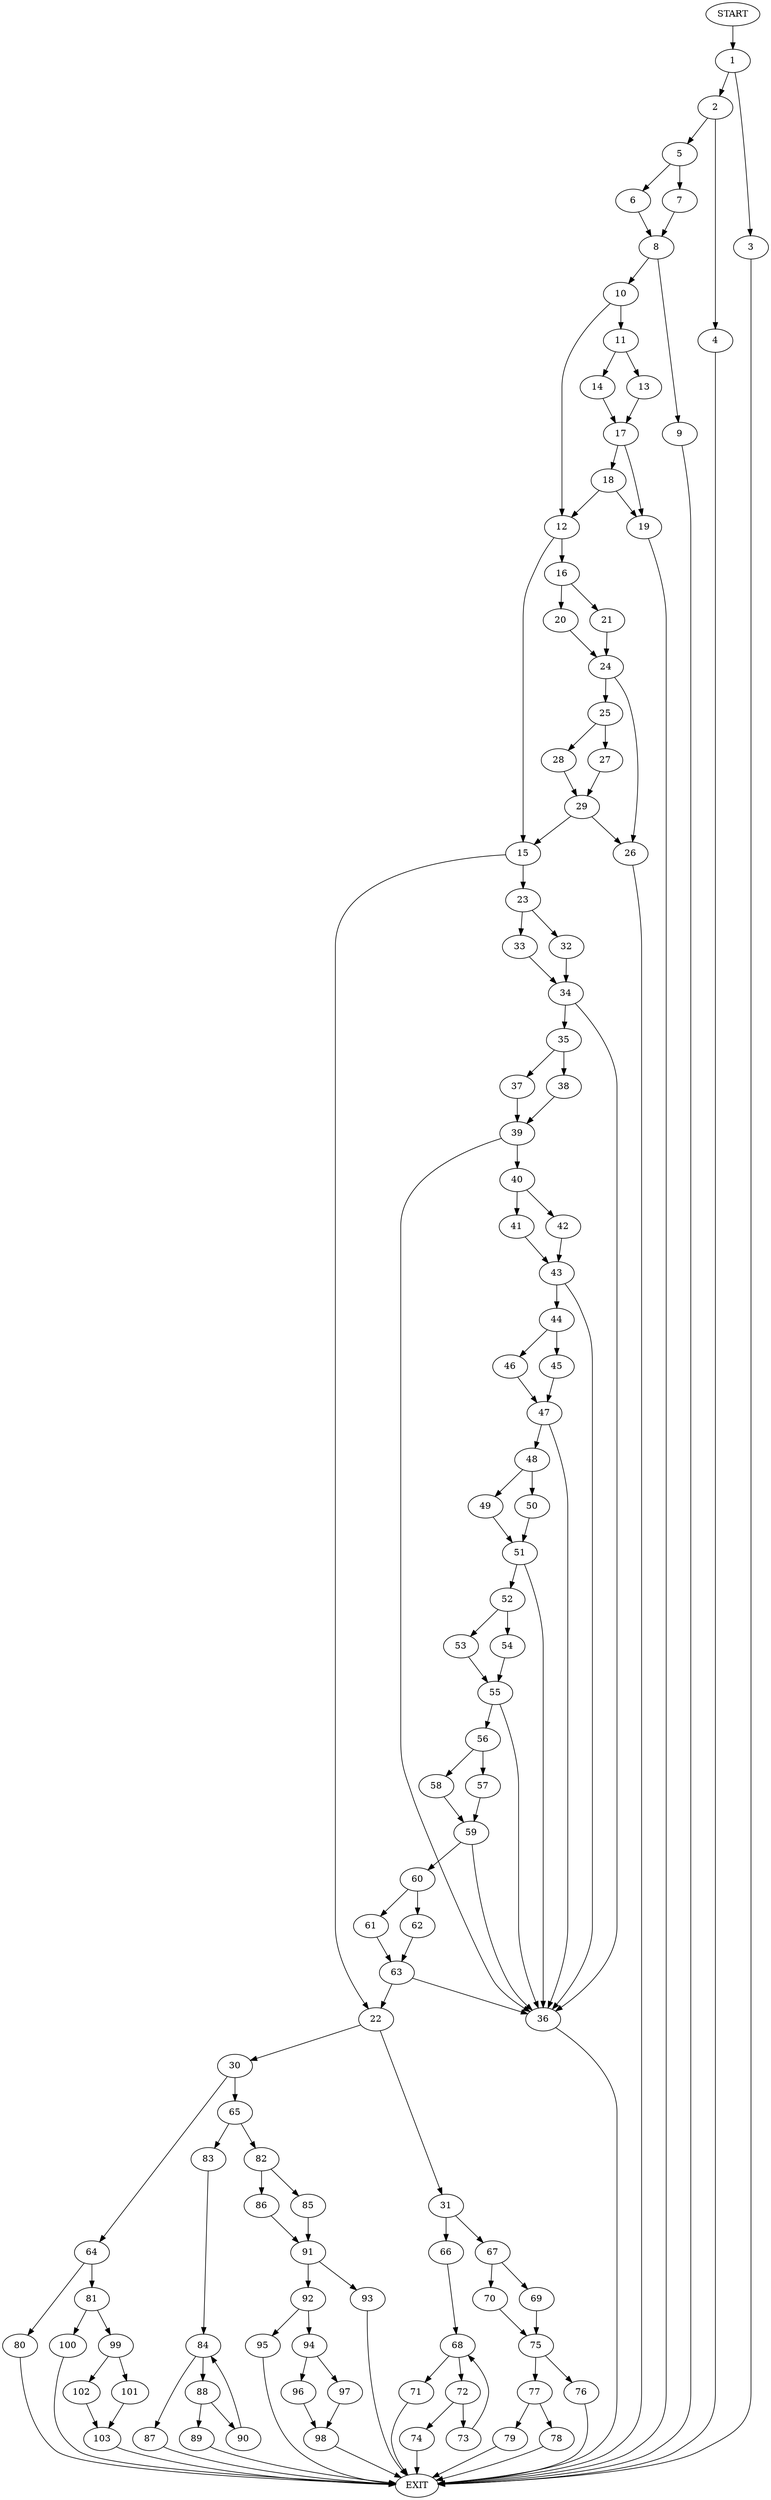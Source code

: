 digraph {
0 [label="START"]
104 [label="EXIT"]
0 -> 1
1 -> 2
1 -> 3
2 -> 4
2 -> 5
3 -> 104
5 -> 6
5 -> 7
4 -> 104
7 -> 8
6 -> 8
8 -> 9
8 -> 10
9 -> 104
10 -> 11
10 -> 12
11 -> 13
11 -> 14
12 -> 15
12 -> 16
13 -> 17
14 -> 17
17 -> 18
17 -> 19
19 -> 104
18 -> 12
18 -> 19
16 -> 20
16 -> 21
15 -> 22
15 -> 23
20 -> 24
21 -> 24
24 -> 25
24 -> 26
26 -> 104
25 -> 27
25 -> 28
27 -> 29
28 -> 29
29 -> 15
29 -> 26
22 -> 30
22 -> 31
23 -> 32
23 -> 33
32 -> 34
33 -> 34
34 -> 35
34 -> 36
35 -> 37
35 -> 38
36 -> 104
38 -> 39
37 -> 39
39 -> 36
39 -> 40
40 -> 41
40 -> 42
42 -> 43
41 -> 43
43 -> 44
43 -> 36
44 -> 45
44 -> 46
45 -> 47
46 -> 47
47 -> 36
47 -> 48
48 -> 49
48 -> 50
49 -> 51
50 -> 51
51 -> 36
51 -> 52
52 -> 53
52 -> 54
54 -> 55
53 -> 55
55 -> 56
55 -> 36
56 -> 57
56 -> 58
57 -> 59
58 -> 59
59 -> 60
59 -> 36
60 -> 61
60 -> 62
62 -> 63
61 -> 63
63 -> 22
63 -> 36
30 -> 64
30 -> 65
31 -> 66
31 -> 67
66 -> 68
67 -> 69
67 -> 70
68 -> 71
68 -> 72
71 -> 104
72 -> 73
72 -> 74
73 -> 68
74 -> 104
69 -> 75
70 -> 75
75 -> 76
75 -> 77
76 -> 104
77 -> 78
77 -> 79
79 -> 104
78 -> 104
64 -> 80
64 -> 81
65 -> 82
65 -> 83
83 -> 84
82 -> 85
82 -> 86
84 -> 87
84 -> 88
88 -> 89
88 -> 90
87 -> 104
90 -> 84
89 -> 104
85 -> 91
86 -> 91
91 -> 92
91 -> 93
93 -> 104
92 -> 94
92 -> 95
94 -> 96
94 -> 97
95 -> 104
97 -> 98
96 -> 98
98 -> 104
80 -> 104
81 -> 99
81 -> 100
99 -> 101
99 -> 102
100 -> 104
101 -> 103
102 -> 103
103 -> 104
}
